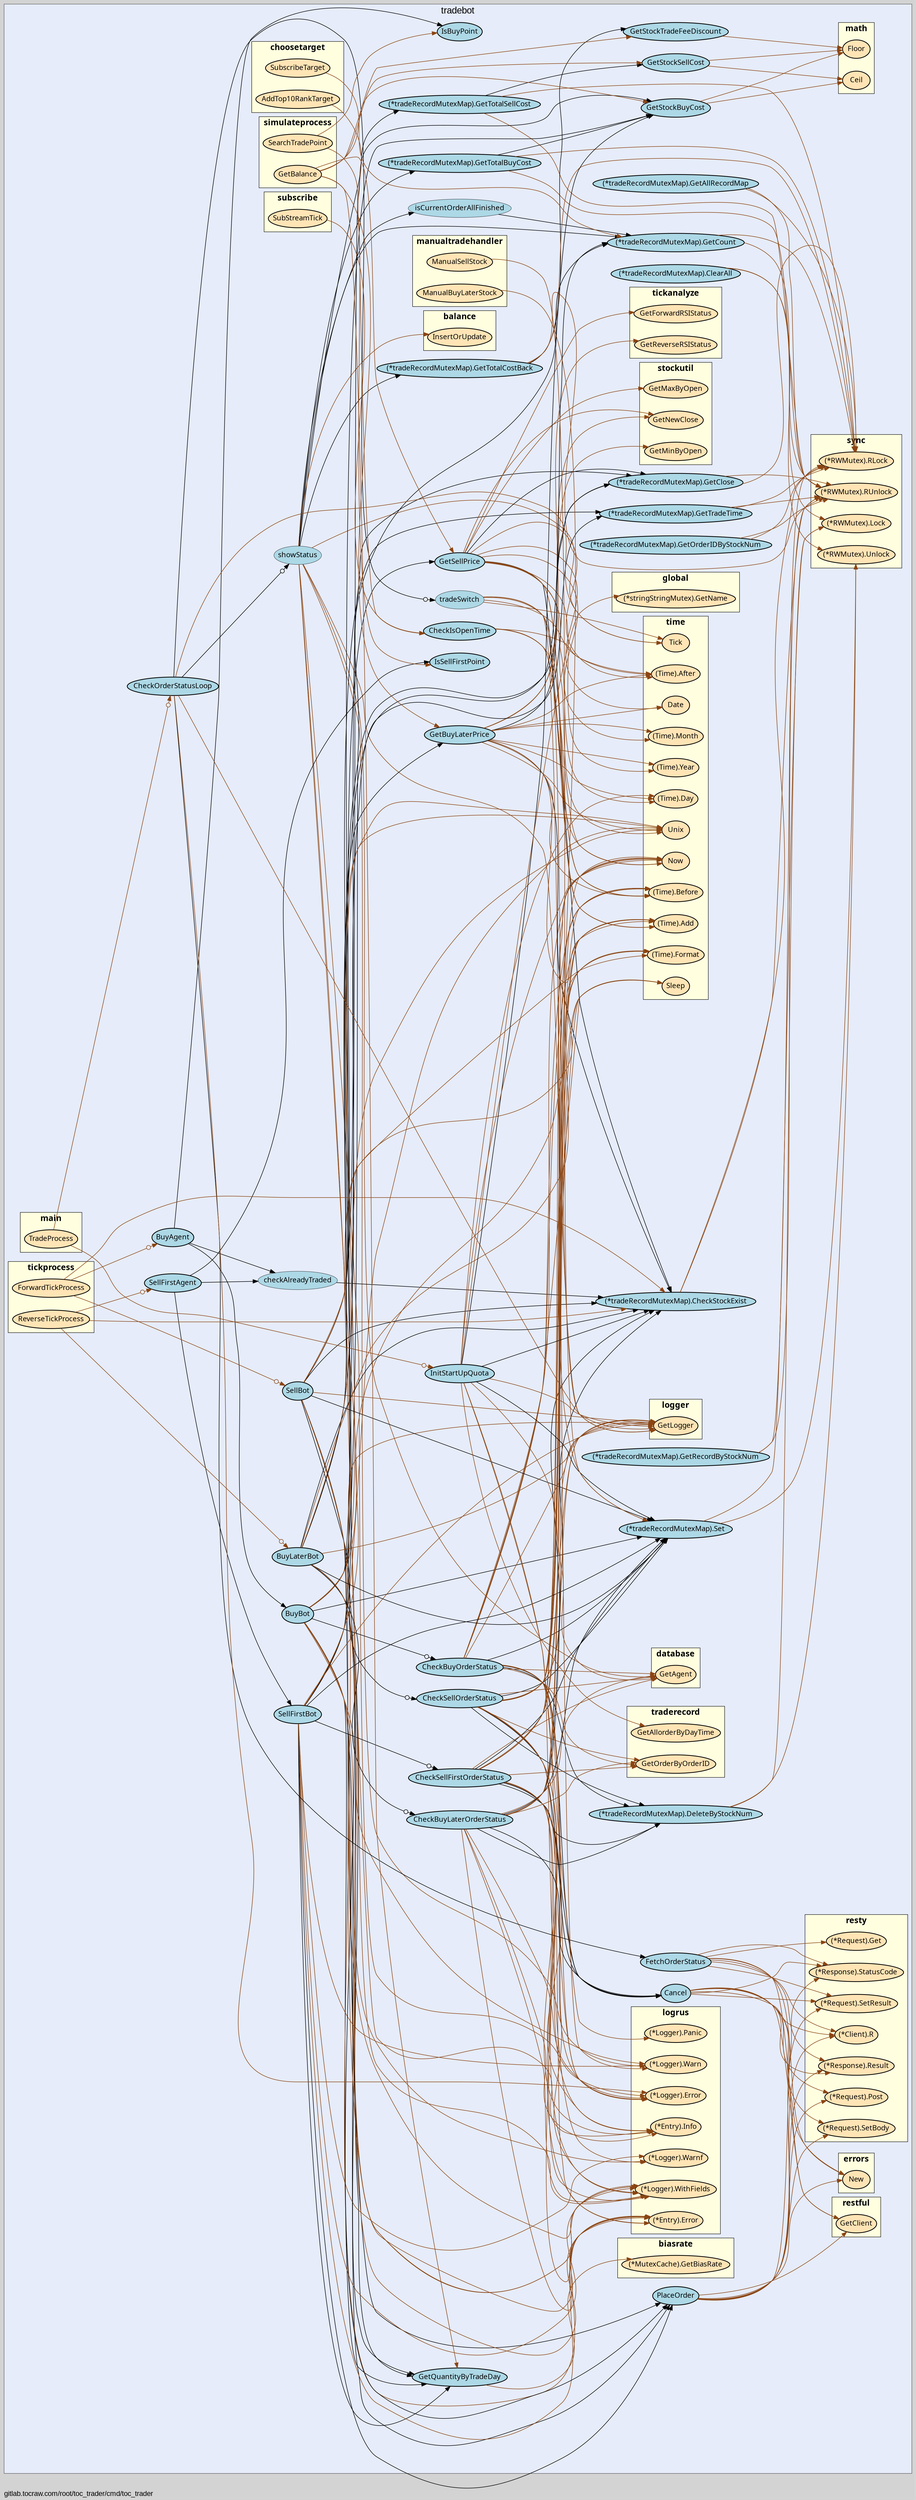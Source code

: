digraph gocallvis {
    label="gitlab.tocraw.com/root/toc_trader/cmd/toc_trader";
    labeljust="l";
    fontname="Arial";
    fontsize="14";
    rankdir="LR";
    bgcolor="lightgray";
    style="solid";
    penwidth="0.5";
    pad="0.0";
    nodesep="0.35";

    node [shape="ellipse" style="filled" fillcolor="honeydew" fontname="Verdana" penwidth="1.0" margin="0.05,0.0"];
    edge [minlen="2"]

    subgraph "cluster_focus" {
        bgcolor="#e6ecfa";
label="tradebot";
labelloc="t";
labeljust="c";
fontsize="18";
        
        "(*gitlab.tocraw.com/root/toc_trader/pkg/modules/tradebot.tradeRecordMutexMap).Set" [ penwidth="1.5" fillcolor="lightblue" label="(*tradeRecordMutexMap).Set" ]
        "gitlab.tocraw.com/root/toc_trader/pkg/modules/tradebot.showStatus" [ penwidth="0.5" fillcolor="lightblue" label="showStatus" ]
        "(*gitlab.tocraw.com/root/toc_trader/pkg/modules/tradebot.tradeRecordMutexMap).GetCount" [ fillcolor="lightblue" label="(*tradeRecordMutexMap).GetCount" penwidth="1.5" ]
        "gitlab.tocraw.com/root/toc_trader/pkg/modules/tradebot.isCurrentOrderAllFinished" [ fillcolor="lightblue" label="isCurrentOrderAllFinished" penwidth="0.5" ]
        "(*gitlab.tocraw.com/root/toc_trader/pkg/modules/tradebot.tradeRecordMutexMap).GetTotalSellCost" [ penwidth="1.5" fillcolor="lightblue" label="(*tradeRecordMutexMap).GetTotalSellCost" ]
        "gitlab.tocraw.com/root/toc_trader/pkg/modules/tradebot.GetStockSellCost" [ fillcolor="lightblue" label="GetStockSellCost" penwidth="1.5" ]
        "(*gitlab.tocraw.com/root/toc_trader/pkg/modules/tradebot.tradeRecordMutexMap).GetTotalBuyCost" [ fillcolor="lightblue" label="(*tradeRecordMutexMap).GetTotalBuyCost" penwidth="1.5" ]
        "gitlab.tocraw.com/root/toc_trader/pkg/modules/tradebot.GetStockBuyCost" [ fillcolor="lightblue" label="GetStockBuyCost" penwidth="1.5" ]
        "(*gitlab.tocraw.com/root/toc_trader/pkg/modules/tradebot.tradeRecordMutexMap).GetTotalCostBack" [ fillcolor="lightblue" label="(*tradeRecordMutexMap).GetTotalCostBack" penwidth="1.5" ]
        "gitlab.tocraw.com/root/toc_trader/pkg/modules/tradebot.GetStockTradeFeeDiscount" [ penwidth="1.5" fillcolor="lightblue" label="GetStockTradeFeeDiscount" ]
        "(*gitlab.tocraw.com/root/toc_trader/pkg/modules/tradebot.tradeRecordMutexMap).CheckStockExist" [ fillcolor="lightblue" label="(*tradeRecordMutexMap).CheckStockExist" penwidth="1.5" ]
        "gitlab.tocraw.com/root/toc_trader/pkg/modules/tradebot.checkAlreadyTraded" [ fillcolor="lightblue" label="checkAlreadyTraded" penwidth="0.5" ]
        "gitlab.tocraw.com/root/toc_trader/pkg/modules/tradebot.BuyAgent" [ label="BuyAgent" penwidth="1.5" fillcolor="lightblue" ]
        "gitlab.tocraw.com/root/toc_trader/pkg/modules/tradebot.IsBuyPoint" [ penwidth="1.5" fillcolor="lightblue" label="IsBuyPoint" ]
        "gitlab.tocraw.com/root/toc_trader/pkg/modules/tradebot.BuyBot" [ fillcolor="lightblue" label="BuyBot" penwidth="1.5" ]
        "gitlab.tocraw.com/root/toc_trader/pkg/modules/tradebot.GetQuantityByTradeDay" [ fillcolor="lightblue" label="GetQuantityByTradeDay" penwidth="1.5" ]
        "gitlab.tocraw.com/root/toc_trader/pkg/modules/tradebot.PlaceOrder" [ fillcolor="lightblue" label="PlaceOrder" penwidth="1.5" ]
        "gitlab.tocraw.com/root/toc_trader/pkg/modules/tradebot.CheckBuyOrderStatus" [ label="CheckBuyOrderStatus" penwidth="1.5" fillcolor="lightblue" ]
        "(*gitlab.tocraw.com/root/toc_trader/pkg/modules/tradebot.tradeRecordMutexMap).DeleteByStockNum" [ fillcolor="lightblue" label="(*tradeRecordMutexMap).DeleteByStockNum" penwidth="1.5" ]
        "gitlab.tocraw.com/root/toc_trader/pkg/modules/tradebot.Cancel" [ label="Cancel" penwidth="1.5" fillcolor="lightblue" ]
        "gitlab.tocraw.com/root/toc_trader/pkg/modules/tradebot.SellBot" [ fillcolor="lightblue" label="SellBot" penwidth="1.5" ]
        "(*gitlab.tocraw.com/root/toc_trader/pkg/modules/tradebot.tradeRecordMutexMap).GetClose" [ label="(*tradeRecordMutexMap).GetClose" penwidth="1.5" fillcolor="lightblue" ]
        "(*gitlab.tocraw.com/root/toc_trader/pkg/modules/tradebot.tradeRecordMutexMap).GetTradeTime" [ penwidth="1.5" fillcolor="lightblue" label="(*tradeRecordMutexMap).GetTradeTime" ]
        "gitlab.tocraw.com/root/toc_trader/pkg/modules/tradebot.GetSellPrice" [ label="GetSellPrice" penwidth="1.5" fillcolor="lightblue" ]
        "gitlab.tocraw.com/root/toc_trader/pkg/modules/tradebot.CheckSellOrderStatus" [ fillcolor="lightblue" label="CheckSellOrderStatus" penwidth="1.5" ]
        "gitlab.tocraw.com/root/toc_trader/pkg/modules/tradebot.IsSellFirstPoint" [ fillcolor="lightblue" label="IsSellFirstPoint" penwidth="1.5" ]
        "gitlab.tocraw.com/root/toc_trader/pkg/modules/tradebot.GetBuyLaterPrice" [ fillcolor="lightblue" label="GetBuyLaterPrice" penwidth="1.5" ]
        "gitlab.tocraw.com/root/toc_trader/pkg/modules/tradebot.CheckIsOpenTime" [ fillcolor="lightblue" label="CheckIsOpenTime" penwidth="1.5" ]
        "gitlab.tocraw.com/root/toc_trader/pkg/modules/tradebot.SellFirstAgent" [ fillcolor="lightblue" label="SellFirstAgent" penwidth="1.5" ]
        "gitlab.tocraw.com/root/toc_trader/pkg/modules/tradebot.SellFirstBot" [ label="SellFirstBot" penwidth="1.5" fillcolor="lightblue" ]
        "gitlab.tocraw.com/root/toc_trader/pkg/modules/tradebot.CheckSellFirstOrderStatus" [ fillcolor="lightblue" label="CheckSellFirstOrderStatus" penwidth="1.5" ]
        "gitlab.tocraw.com/root/toc_trader/pkg/modules/tradebot.BuyLaterBot" [ fillcolor="lightblue" label="BuyLaterBot" penwidth="1.5" ]
        "gitlab.tocraw.com/root/toc_trader/pkg/modules/tradebot.CheckBuyLaterOrderStatus" [ fillcolor="lightblue" label="CheckBuyLaterOrderStatus" penwidth="1.5" ]
        "gitlab.tocraw.com/root/toc_trader/pkg/modules/tradebot.CheckOrderStatusLoop" [ fillcolor="lightblue" label="CheckOrderStatusLoop" penwidth="1.5" ]
        "gitlab.tocraw.com/root/toc_trader/pkg/modules/tradebot.tradeSwitch" [ fillcolor="lightblue" label="tradeSwitch" penwidth="0.5" ]
        "gitlab.tocraw.com/root/toc_trader/pkg/modules/tradebot.FetchOrderStatus" [ fillcolor="lightblue" label="FetchOrderStatus" penwidth="1.5" ]
        "gitlab.tocraw.com/root/toc_trader/pkg/modules/tradebot.InitStartUpQuota" [ fillcolor="lightblue" label="InitStartUpQuota" penwidth="1.5" ]
        "(*gitlab.tocraw.com/root/toc_trader/pkg/modules/tradebot.tradeRecordMutexMap).GetRecordByStockNum" [ fillcolor="lightblue" label="(*tradeRecordMutexMap).GetRecordByStockNum" penwidth="1.5" ]
        "(*gitlab.tocraw.com/root/toc_trader/pkg/modules/tradebot.tradeRecordMutexMap).ClearAll" [ label="(*tradeRecordMutexMap).ClearAll" penwidth="1.5" fillcolor="lightblue" ]
        "(*gitlab.tocraw.com/root/toc_trader/pkg/modules/tradebot.tradeRecordMutexMap).GetAllRecordMap" [ fillcolor="lightblue" label="(*tradeRecordMutexMap).GetAllRecordMap" penwidth="1.5" ]
        "(*gitlab.tocraw.com/root/toc_trader/pkg/modules/tradebot.tradeRecordMutexMap).GetOrderIDByStockNum" [ fillcolor="lightblue" label="(*tradeRecordMutexMap).GetOrderIDByStockNum" penwidth="1.5" ]
        
        subgraph "cluster_errors" {
        fontsize="16";
fontname="Tahoma bold";
tooltip="package: errors";
URL="/?f=errors";
penwidth="0.8";
style="filled";
fillcolor="lightyellow";
rank="sink";
label="errors";
        
        "errors.New" [ fillcolor="moccasin" label="New" penwidth="1.5" ]
        
    }

        subgraph "cluster_github.com/go-resty/resty/v2" {
        fontname="Tahoma bold";
style="filled";
fillcolor="lightyellow";
rank="sink";
label="resty";
URL="/?f=github.com/go-resty/resty/v2";
tooltip="package: github.com/go-resty/resty/v2";
penwidth="0.8";
fontsize="16";
        
        "(*github.com/go-resty/resty/v2.Client).R" [ fillcolor="moccasin" label="(*Client).R" penwidth="1.5" ]
        "(*github.com/go-resty/resty/v2.Request).SetBody" [ fillcolor="moccasin" label="(*Request).SetBody" penwidth="1.5" ]
        "(*github.com/go-resty/resty/v2.Request).SetResult" [ fillcolor="moccasin" label="(*Request).SetResult" penwidth="1.5" ]
        "(*github.com/go-resty/resty/v2.Request).Post" [ fillcolor="moccasin" label="(*Request).Post" penwidth="1.5" ]
        "(*github.com/go-resty/resty/v2.Response).StatusCode" [ fillcolor="moccasin" label="(*Response).StatusCode" penwidth="1.5" ]
        "(*github.com/go-resty/resty/v2.Response).Result" [ fillcolor="moccasin" label="(*Response).Result" penwidth="1.5" ]
        "(*github.com/go-resty/resty/v2.Request).Get" [ fillcolor="moccasin" label="(*Request).Get" penwidth="1.5" ]
        
    }

        subgraph "cluster_github.com/sirupsen/logrus" {
        style="filled";
rank="sink";
label="logrus";
penwidth="0.8";
fontsize="16";
fillcolor="lightyellow";
fontname="Tahoma bold";
URL="/?f=github.com/sirupsen/logrus";
tooltip="package: github.com/sirupsen/logrus";
        
        "(*github.com/sirupsen/logrus.Logger).Error" [ fillcolor="moccasin" label="(*Logger).Error" penwidth="1.5" ]
        "(*github.com/sirupsen/logrus.Logger).WithFields" [ fillcolor="moccasin" label="(*Logger).WithFields" penwidth="1.5" ]
        "(*github.com/sirupsen/logrus.Entry).Info" [ penwidth="1.5" fillcolor="moccasin" label="(*Entry).Info" ]
        "(*github.com/sirupsen/logrus.Logger).Warn" [ fillcolor="moccasin" label="(*Logger).Warn" penwidth="1.5" ]
        "(*github.com/sirupsen/logrus.Logger).Warnf" [ penwidth="1.5" fillcolor="moccasin" label="(*Logger).Warnf" ]
        "(*github.com/sirupsen/logrus.Entry).Error" [ fillcolor="moccasin" label="(*Entry).Error" penwidth="1.5" ]
        "(*github.com/sirupsen/logrus.Logger).Panic" [ fillcolor="moccasin" label="(*Logger).Panic" penwidth="1.5" ]
        
    }

        subgraph "cluster_gitlab.tocraw.com/root/toc_trader/cmd/toc_trader" {
        tooltip="package: gitlab.tocraw.com/root/toc_trader/cmd/toc_trader";
URL="/?f=gitlab.tocraw.com/root/toc_trader/cmd/toc_trader";
penwidth="0.8";
fontsize="16";
style="filled";
fillcolor="lightyellow";
fontname="Tahoma bold";
rank="sink";
label="main";
        
        "gitlab.tocraw.com/root/toc_trader/cmd/toc_trader.TradeProcess" [ label="TradeProcess" penwidth="1.5" fillcolor="moccasin" ]
        
    }

        subgraph "cluster_gitlab.tocraw.com/root/toc_trader/internal/database" {
        style="filled";
rank="sink";
penwidth="0.8";
fontsize="16";
label="database";
URL="/?f=gitlab.tocraw.com/root/toc_trader/internal/database";
tooltip="package: gitlab.tocraw.com/root/toc_trader/internal/database";
fillcolor="lightyellow";
fontname="Tahoma bold";
        
        "gitlab.tocraw.com/root/toc_trader/internal/database.GetAgent" [ fillcolor="moccasin" label="GetAgent" penwidth="1.5" ]
        
    }

        subgraph "cluster_gitlab.tocraw.com/root/toc_trader/internal/logger" {
        fontsize="16";
fillcolor="lightyellow";
fontname="Tahoma bold";
rank="sink";
label="logger";
URL="/?f=gitlab.tocraw.com/root/toc_trader/internal/logger";
tooltip="package: gitlab.tocraw.com/root/toc_trader/internal/logger";
penwidth="0.8";
style="filled";
        
        "gitlab.tocraw.com/root/toc_trader/internal/logger.GetLogger" [ fillcolor="moccasin" label="GetLogger" penwidth="1.5" ]
        
    }

        subgraph "cluster_gitlab.tocraw.com/root/toc_trader/internal/restful" {
        fontsize="16";
style="filled";
rank="sink";
URL="/?f=gitlab.tocraw.com/root/toc_trader/internal/restful";
penwidth="0.8";
fillcolor="lightyellow";
fontname="Tahoma bold";
label="restful";
tooltip="package: gitlab.tocraw.com/root/toc_trader/internal/restful";
        
        "gitlab.tocraw.com/root/toc_trader/internal/restful.GetClient" [ fillcolor="moccasin" label="GetClient" penwidth="1.5" ]
        
    }

        subgraph "cluster_gitlab.tocraw.com/root/toc_trader/internal/stockutil" {
        fillcolor="lightyellow";
style="filled";
fontsize="16";
fontname="Tahoma bold";
rank="sink";
label="stockutil";
URL="/?f=gitlab.tocraw.com/root/toc_trader/internal/stockutil";
tooltip="package: gitlab.tocraw.com/root/toc_trader/internal/stockutil";
penwidth="0.8";
        
        "gitlab.tocraw.com/root/toc_trader/internal/stockutil.GetMaxByOpen" [ fillcolor="moccasin" label="GetMaxByOpen" penwidth="1.5" ]
        "gitlab.tocraw.com/root/toc_trader/internal/stockutil.GetNewClose" [ label="GetNewClose" penwidth="1.5" fillcolor="moccasin" ]
        "gitlab.tocraw.com/root/toc_trader/internal/stockutil.GetMinByOpen" [ fillcolor="moccasin" label="GetMinByOpen" penwidth="1.5" ]
        
    }

        subgraph "cluster_gitlab.tocraw.com/root/toc_trader/pkg/global" {
        tooltip="package: gitlab.tocraw.com/root/toc_trader/pkg/global";
penwidth="0.8";
fontsize="16";
fillcolor="lightyellow";
rank="sink";
style="filled";
fontname="Tahoma bold";
label="global";
URL="/?f=gitlab.tocraw.com/root/toc_trader/pkg/global";
        
        "(*gitlab.tocraw.com/root/toc_trader/pkg/global.stringStringMutex).GetName" [ fillcolor="moccasin" label="(*stringStringMutex).GetName" penwidth="1.5" ]
        
    }

        subgraph "cluster_gitlab.tocraw.com/root/toc_trader/pkg/handlers/manualtradehandler" {
        rank="sink";
label="manualtradehandler";
style="filled";
fillcolor="lightyellow";
fontname="Tahoma bold";
tooltip="package: gitlab.tocraw.com/root/toc_trader/pkg/handlers/manualtradehandler";
penwidth="0.8";
fontsize="16";
URL="/?f=gitlab.tocraw.com/root/toc_trader/pkg/handlers/manualtradehandler";
        
        "gitlab.tocraw.com/root/toc_trader/pkg/handlers/manualtradehandler.ManualSellStock" [ label="ManualSellStock" penwidth="1.5" fillcolor="moccasin" ]
        "gitlab.tocraw.com/root/toc_trader/pkg/handlers/manualtradehandler.ManualBuyLaterStock" [ label="ManualBuyLaterStock" penwidth="1.5" fillcolor="moccasin" ]
        
    }

        subgraph "cluster_gitlab.tocraw.com/root/toc_trader/pkg/models/balance" {
        fontsize="16";
fillcolor="lightyellow";
fontname="Tahoma bold";
label="balance";
penwidth="0.8";
style="filled";
rank="sink";
URL="/?f=gitlab.tocraw.com/root/toc_trader/pkg/models/balance";
tooltip="package: gitlab.tocraw.com/root/toc_trader/pkg/models/balance";
        
        "gitlab.tocraw.com/root/toc_trader/pkg/models/balance.InsertOrUpdate" [ fillcolor="moccasin" label="InsertOrUpdate" penwidth="1.5" ]
        
    }

        subgraph "cluster_gitlab.tocraw.com/root/toc_trader/pkg/models/traderecord" {
        label="traderecord";
URL="/?f=gitlab.tocraw.com/root/toc_trader/pkg/models/traderecord";
penwidth="0.8";
fontsize="16";
style="filled";
fillcolor="lightyellow";
fontname="Tahoma bold";
rank="sink";
tooltip="package: gitlab.tocraw.com/root/toc_trader/pkg/models/traderecord";
        
        "gitlab.tocraw.com/root/toc_trader/pkg/models/traderecord.GetOrderByOrderID" [ fillcolor="moccasin" label="GetOrderByOrderID" penwidth="1.5" ]
        "gitlab.tocraw.com/root/toc_trader/pkg/models/traderecord.GetAllorderByDayTime" [ penwidth="1.5" fillcolor="moccasin" label="GetAllorderByDayTime" ]
        
    }

        subgraph "cluster_gitlab.tocraw.com/root/toc_trader/pkg/modules/biasrate" {
        label="biasrate";
fontsize="16";
style="filled";
rank="sink";
URL="/?f=gitlab.tocraw.com/root/toc_trader/pkg/modules/biasrate";
tooltip="package: gitlab.tocraw.com/root/toc_trader/pkg/modules/biasrate";
penwidth="0.8";
fillcolor="lightyellow";
fontname="Tahoma bold";
        
        "(*gitlab.tocraw.com/root/toc_trader/pkg/modules/biasrate.MutexCache).GetBiasRate" [ fillcolor="moccasin" label="(*MutexCache).GetBiasRate" penwidth="1.5" ]
        
    }

        subgraph "cluster_gitlab.tocraw.com/root/toc_trader/pkg/modules/choosetarget" {
        style="filled";
fillcolor="lightyellow";
rank="sink";
label="choosetarget";
penwidth="0.8";
fontsize="16";
fontname="Tahoma bold";
URL="/?f=gitlab.tocraw.com/root/toc_trader/pkg/modules/choosetarget";
tooltip="package: gitlab.tocraw.com/root/toc_trader/pkg/modules/choosetarget";
        
        "gitlab.tocraw.com/root/toc_trader/pkg/modules/choosetarget.SubscribeTarget" [ label="SubscribeTarget" penwidth="1.5" fillcolor="moccasin" ]
        "gitlab.tocraw.com/root/toc_trader/pkg/modules/choosetarget.AddTop10RankTarget" [ label="AddTop10RankTarget" penwidth="1.5" fillcolor="moccasin" ]
        
    }

        subgraph "cluster_gitlab.tocraw.com/root/toc_trader/pkg/modules/simulateprocess" {
        URL="/?f=gitlab.tocraw.com/root/toc_trader/pkg/modules/simulateprocess";
penwidth="0.8";
fontsize="16";
style="filled";
fillcolor="lightyellow";
fontname="Tahoma bold";
rank="sink";
label="simulateprocess";
tooltip="package: gitlab.tocraw.com/root/toc_trader/pkg/modules/simulateprocess";
        
        "gitlab.tocraw.com/root/toc_trader/pkg/modules/simulateprocess.SearchTradePoint" [ penwidth="1.5" fillcolor="moccasin" label="SearchTradePoint" ]
        "gitlab.tocraw.com/root/toc_trader/pkg/modules/simulateprocess.GetBalance" [ fillcolor="moccasin" label="GetBalance" penwidth="1.5" ]
        
    }

        subgraph "cluster_gitlab.tocraw.com/root/toc_trader/pkg/modules/subscribe" {
        penwidth="0.8";
fontsize="16";
fontname="Tahoma bold";
URL="/?f=gitlab.tocraw.com/root/toc_trader/pkg/modules/subscribe";
style="filled";
fillcolor="lightyellow";
rank="sink";
label="subscribe";
tooltip="package: gitlab.tocraw.com/root/toc_trader/pkg/modules/subscribe";
        
        "gitlab.tocraw.com/root/toc_trader/pkg/modules/subscribe.SubStreamTick" [ fillcolor="moccasin" label="SubStreamTick" penwidth="1.5" ]
        
    }

        subgraph "cluster_gitlab.tocraw.com/root/toc_trader/pkg/modules/tickanalyze" {
        style="filled";
fillcolor="lightyellow";
fontname="Tahoma bold";
label="tickanalyze";
URL="/?f=gitlab.tocraw.com/root/toc_trader/pkg/modules/tickanalyze";
penwidth="0.8";
fontsize="16";
rank="sink";
tooltip="package: gitlab.tocraw.com/root/toc_trader/pkg/modules/tickanalyze";
        
        "gitlab.tocraw.com/root/toc_trader/pkg/modules/tickanalyze.GetForwardRSIStatus" [ label="GetForwardRSIStatus" penwidth="1.5" fillcolor="moccasin" ]
        "gitlab.tocraw.com/root/toc_trader/pkg/modules/tickanalyze.GetReverseRSIStatus" [ fillcolor="moccasin" label="GetReverseRSIStatus" penwidth="1.5" ]
        
    }

        subgraph "cluster_gitlab.tocraw.com/root/toc_trader/pkg/modules/tickprocess" {
        URL="/?f=gitlab.tocraw.com/root/toc_trader/pkg/modules/tickprocess";
penwidth="0.8";
fontsize="16";
fontname="Tahoma bold";
label="tickprocess";
style="filled";
fillcolor="lightyellow";
rank="sink";
tooltip="package: gitlab.tocraw.com/root/toc_trader/pkg/modules/tickprocess";
        
        "gitlab.tocraw.com/root/toc_trader/pkg/modules/tickprocess.ForwardTickProcess" [ fillcolor="moccasin" label="ForwardTickProcess" penwidth="1.5" ]
        "gitlab.tocraw.com/root/toc_trader/pkg/modules/tickprocess.ReverseTickProcess" [ fillcolor="moccasin" label="ReverseTickProcess" penwidth="1.5" ]
        
    }

        subgraph "cluster_math" {
        fontname="Tahoma bold";
rank="sink";
fontsize="16";
style="filled";
label="math";
URL="/?f=math";
tooltip="package: math";
penwidth="0.8";
fillcolor="lightyellow";
        
        "math.Ceil" [ fillcolor="moccasin" label="Ceil" penwidth="1.5" ]
        "math.Floor" [ label="Floor" penwidth="1.5" fillcolor="moccasin" ]
        
    }

        subgraph "cluster_sync" {
        penwidth="0.8";
style="filled";
fillcolor="lightyellow";
label="sync";
URL="/?f=sync";
fontsize="16";
fontname="Tahoma bold";
rank="sink";
tooltip="package: sync";
        
        "(*sync.RWMutex).Lock" [ fillcolor="moccasin" label="(*RWMutex).Lock" penwidth="1.5" ]
        "(*sync.RWMutex).Unlock" [ label="(*RWMutex).Unlock" penwidth="1.5" fillcolor="moccasin" ]
        "(*sync.RWMutex).RLock" [ fillcolor="moccasin" label="(*RWMutex).RLock" penwidth="1.5" ]
        "(*sync.RWMutex).RUnlock" [ fillcolor="moccasin" label="(*RWMutex).RUnlock" penwidth="1.5" ]
        
    }

        subgraph "cluster_time" {
        fontsize="16";
style="filled";
fillcolor="lightyellow";
rank="sink";
URL="/?f=time";
penwidth="0.8";
fontname="Tahoma bold";
label="time";
tooltip="package: time";
        
        "time.Tick" [ fillcolor="moccasin" label="Tick" penwidth="1.5" ]
        "(time.Time).Format" [ fillcolor="moccasin" label="(Time).Format" penwidth="1.5" ]
        "time.Unix" [ label="Unix" penwidth="1.5" fillcolor="moccasin" ]
        "time.Sleep" [ fillcolor="moccasin" label="Sleep" penwidth="1.5" ]
        "(time.Time).Add" [ fillcolor="moccasin" label="(Time).Add" penwidth="1.5" ]
        "time.Now" [ fillcolor="moccasin" label="Now" penwidth="1.5" ]
        "(time.Time).Before" [ fillcolor="moccasin" label="(Time).Before" penwidth="1.5" ]
        "(time.Time).Year" [ label="(Time).Year" penwidth="1.5" fillcolor="moccasin" ]
        "(time.Time).Month" [ fillcolor="moccasin" label="(Time).Month" penwidth="1.5" ]
        "(time.Time).Day" [ fillcolor="moccasin" label="(Time).Day" penwidth="1.5" ]
        "time.Date" [ label="Date" penwidth="1.5" fillcolor="moccasin" ]
        "(time.Time).After" [ label="(Time).After" penwidth="1.5" fillcolor="moccasin" ]
        
    }

    }

    "(*gitlab.tocraw.com/root/toc_trader/pkg/modules/tradebot.tradeRecordMutexMap).Set" -> "(*sync.RWMutex).Lock" [ color="saddlebrown" ]
    "(*gitlab.tocraw.com/root/toc_trader/pkg/modules/tradebot.tradeRecordMutexMap).Set" -> "(*sync.RWMutex).Unlock" [ color="saddlebrown" ]
    "gitlab.tocraw.com/root/toc_trader/pkg/handlers/manualtradehandler.ManualSellStock" -> "(*gitlab.tocraw.com/root/toc_trader/pkg/modules/tradebot.tradeRecordMutexMap).Set" [ color="saddlebrown" ]
    "gitlab.tocraw.com/root/toc_trader/pkg/handlers/manualtradehandler.ManualBuyLaterStock" -> "(*gitlab.tocraw.com/root/toc_trader/pkg/modules/tradebot.tradeRecordMutexMap).Set" [ color="saddlebrown" ]
    "gitlab.tocraw.com/root/toc_trader/pkg/modules/tradebot.showStatus" -> "time.Tick" [ color="saddlebrown" ]
    "(*gitlab.tocraw.com/root/toc_trader/pkg/modules/tradebot.tradeRecordMutexMap).GetCount" -> "(*sync.RWMutex).RLock" [ color="saddlebrown" ]
    "(*gitlab.tocraw.com/root/toc_trader/pkg/modules/tradebot.tradeRecordMutexMap).GetCount" -> "(*sync.RWMutex).RUnlock" [ color="saddlebrown" ]
    "gitlab.tocraw.com/root/toc_trader/pkg/modules/tradebot.isCurrentOrderAllFinished" -> "(*gitlab.tocraw.com/root/toc_trader/pkg/modules/tradebot.tradeRecordMutexMap).GetCount" [  ]
    "gitlab.tocraw.com/root/toc_trader/pkg/modules/tradebot.showStatus" -> "gitlab.tocraw.com/root/toc_trader/pkg/modules/tradebot.isCurrentOrderAllFinished" [  ]
    "(*gitlab.tocraw.com/root/toc_trader/pkg/modules/tradebot.tradeRecordMutexMap).GetTotalSellCost" -> "(*sync.RWMutex).RLock" [ color="saddlebrown" ]
    "gitlab.tocraw.com/root/toc_trader/pkg/modules/tradebot.GetStockSellCost" -> "math.Ceil" [ color="saddlebrown" ]
    "gitlab.tocraw.com/root/toc_trader/pkg/modules/tradebot.GetStockSellCost" -> "math.Floor" [ color="saddlebrown" ]
    "(*gitlab.tocraw.com/root/toc_trader/pkg/modules/tradebot.tradeRecordMutexMap).GetTotalSellCost" -> "gitlab.tocraw.com/root/toc_trader/pkg/modules/tradebot.GetStockSellCost" [  ]
    "(*gitlab.tocraw.com/root/toc_trader/pkg/modules/tradebot.tradeRecordMutexMap).GetTotalSellCost" -> "(*sync.RWMutex).RUnlock" [ color="saddlebrown" ]
    "gitlab.tocraw.com/root/toc_trader/pkg/modules/tradebot.showStatus" -> "(*gitlab.tocraw.com/root/toc_trader/pkg/modules/tradebot.tradeRecordMutexMap).GetTotalSellCost" [  ]
    "(*gitlab.tocraw.com/root/toc_trader/pkg/modules/tradebot.tradeRecordMutexMap).GetTotalBuyCost" -> "(*sync.RWMutex).RLock" [ color="saddlebrown" ]
    "gitlab.tocraw.com/root/toc_trader/pkg/modules/tradebot.GetStockBuyCost" -> "math.Ceil" [ color="saddlebrown" ]
    "gitlab.tocraw.com/root/toc_trader/pkg/modules/tradebot.GetStockBuyCost" -> "math.Floor" [ color="saddlebrown" ]
    "(*gitlab.tocraw.com/root/toc_trader/pkg/modules/tradebot.tradeRecordMutexMap).GetTotalBuyCost" -> "gitlab.tocraw.com/root/toc_trader/pkg/modules/tradebot.GetStockBuyCost" [  ]
    "(*gitlab.tocraw.com/root/toc_trader/pkg/modules/tradebot.tradeRecordMutexMap).GetTotalBuyCost" -> "(*sync.RWMutex).RUnlock" [ color="saddlebrown" ]
    "gitlab.tocraw.com/root/toc_trader/pkg/modules/tradebot.showStatus" -> "(*gitlab.tocraw.com/root/toc_trader/pkg/modules/tradebot.tradeRecordMutexMap).GetTotalBuyCost" [  ]
    "gitlab.tocraw.com/root/toc_trader/pkg/modules/tradebot.showStatus" -> "(*gitlab.tocraw.com/root/toc_trader/pkg/modules/tradebot.tradeRecordMutexMap).GetCount" [  ]
    "(*gitlab.tocraw.com/root/toc_trader/pkg/modules/tradebot.tradeRecordMutexMap).GetTotalCostBack" -> "(*sync.RWMutex).RLock" [ color="saddlebrown" ]
    "gitlab.tocraw.com/root/toc_trader/pkg/modules/tradebot.GetStockTradeFeeDiscount" -> "math.Floor" [ color="saddlebrown" ]
    "(*gitlab.tocraw.com/root/toc_trader/pkg/modules/tradebot.tradeRecordMutexMap).GetTotalCostBack" -> "gitlab.tocraw.com/root/toc_trader/pkg/modules/tradebot.GetStockTradeFeeDiscount" [  ]
    "(*gitlab.tocraw.com/root/toc_trader/pkg/modules/tradebot.tradeRecordMutexMap).GetTotalCostBack" -> "(*sync.RWMutex).RUnlock" [ color="saddlebrown" ]
    "gitlab.tocraw.com/root/toc_trader/pkg/modules/tradebot.showStatus" -> "(*gitlab.tocraw.com/root/toc_trader/pkg/modules/tradebot.tradeRecordMutexMap).GetTotalCostBack" [  ]
    "gitlab.tocraw.com/root/toc_trader/pkg/modules/tradebot.showStatus" -> "gitlab.tocraw.com/root/toc_trader/internal/database.GetAgent" [ color="saddlebrown" ]
    "gitlab.tocraw.com/root/toc_trader/pkg/modules/tradebot.showStatus" -> "gitlab.tocraw.com/root/toc_trader/pkg/models/balance.InsertOrUpdate" [ color="saddlebrown" ]
    "gitlab.tocraw.com/root/toc_trader/pkg/modules/tradebot.showStatus" -> "gitlab.tocraw.com/root/toc_trader/internal/logger.GetLogger" [ color="saddlebrown" ]
    "gitlab.tocraw.com/root/toc_trader/pkg/modules/tradebot.showStatus" -> "(*github.com/sirupsen/logrus.Logger).Error" [ color="saddlebrown" ]
    "gitlab.tocraw.com/root/toc_trader/pkg/modules/tradebot.showStatus" -> "(*github.com/sirupsen/logrus.Logger).WithFields" [ color="saddlebrown" ]
    "gitlab.tocraw.com/root/toc_trader/pkg/modules/tradebot.showStatus" -> "(*github.com/sirupsen/logrus.Entry).Info" [ color="saddlebrown" ]
    "gitlab.tocraw.com/root/toc_trader/pkg/modules/tradebot.showStatus" -> "(*github.com/sirupsen/logrus.Logger).Warn" [ color="saddlebrown" ]
    "(*gitlab.tocraw.com/root/toc_trader/pkg/modules/tradebot.tradeRecordMutexMap).CheckStockExist" -> "(*sync.RWMutex).RLock" [ color="saddlebrown" ]
    "(*gitlab.tocraw.com/root/toc_trader/pkg/modules/tradebot.tradeRecordMutexMap).CheckStockExist" -> "(*sync.RWMutex).RUnlock" [ color="saddlebrown" ]
    "gitlab.tocraw.com/root/toc_trader/pkg/modules/tradebot.checkAlreadyTraded" -> "(*gitlab.tocraw.com/root/toc_trader/pkg/modules/tradebot.tradeRecordMutexMap).CheckStockExist" [  ]
    "gitlab.tocraw.com/root/toc_trader/pkg/modules/tradebot.BuyAgent" -> "gitlab.tocraw.com/root/toc_trader/pkg/modules/tradebot.checkAlreadyTraded" [  ]
    "gitlab.tocraw.com/root/toc_trader/pkg/modules/tradebot.BuyAgent" -> "gitlab.tocraw.com/root/toc_trader/pkg/modules/tradebot.IsBuyPoint" [  ]
    "gitlab.tocraw.com/root/toc_trader/pkg/modules/tradebot.BuyBot" -> "(time.Time).Format" [ color="saddlebrown" ]
    "gitlab.tocraw.com/root/toc_trader/pkg/modules/tradebot.GetQuantityByTradeDay" -> "(*gitlab.tocraw.com/root/toc_trader/pkg/modules/biasrate.MutexCache).GetBiasRate" [ color="saddlebrown" ]
    "gitlab.tocraw.com/root/toc_trader/pkg/modules/tradebot.BuyBot" -> "gitlab.tocraw.com/root/toc_trader/pkg/modules/tradebot.GetQuantityByTradeDay" [  ]
    "gitlab.tocraw.com/root/toc_trader/pkg/modules/tradebot.BuyBot" -> "(*github.com/sirupsen/logrus.Logger).Warnf" [ color="saddlebrown" ]
    "gitlab.tocraw.com/root/toc_trader/pkg/modules/tradebot.BuyBot" -> "gitlab.tocraw.com/root/toc_trader/pkg/modules/tradebot.GetStockBuyCost" [  ]
    "gitlab.tocraw.com/root/toc_trader/pkg/modules/tradebot.BuyBot" -> "(*gitlab.tocraw.com/root/toc_trader/pkg/modules/tradebot.tradeRecordMutexMap).GetCount" [  ]
    "gitlab.tocraw.com/root/toc_trader/pkg/modules/tradebot.PlaceOrder" -> "gitlab.tocraw.com/root/toc_trader/internal/restful.GetClient" [ color="saddlebrown" ]
    "gitlab.tocraw.com/root/toc_trader/pkg/modules/tradebot.PlaceOrder" -> "(*github.com/go-resty/resty/v2.Client).R" [ color="saddlebrown" ]
    "gitlab.tocraw.com/root/toc_trader/pkg/modules/tradebot.PlaceOrder" -> "(*github.com/go-resty/resty/v2.Request).SetBody" [ color="saddlebrown" ]
    "gitlab.tocraw.com/root/toc_trader/pkg/modules/tradebot.PlaceOrder" -> "(*github.com/go-resty/resty/v2.Request).SetResult" [ color="saddlebrown" ]
    "gitlab.tocraw.com/root/toc_trader/pkg/modules/tradebot.PlaceOrder" -> "(*github.com/go-resty/resty/v2.Request).Post" [ color="saddlebrown" ]
    "gitlab.tocraw.com/root/toc_trader/pkg/modules/tradebot.PlaceOrder" -> "(*github.com/go-resty/resty/v2.Response).StatusCode" [ color="saddlebrown" ]
    "gitlab.tocraw.com/root/toc_trader/pkg/modules/tradebot.PlaceOrder" -> "errors.New" [ color="saddlebrown" ]
    "gitlab.tocraw.com/root/toc_trader/pkg/modules/tradebot.PlaceOrder" -> "(*github.com/go-resty/resty/v2.Response).Result" [ color="saddlebrown" ]
    "gitlab.tocraw.com/root/toc_trader/pkg/modules/tradebot.BuyBot" -> "gitlab.tocraw.com/root/toc_trader/pkg/modules/tradebot.PlaceOrder" [  ]
    "gitlab.tocraw.com/root/toc_trader/pkg/modules/tradebot.BuyBot" -> "gitlab.tocraw.com/root/toc_trader/internal/logger.GetLogger" [ color="saddlebrown" ]
    "gitlab.tocraw.com/root/toc_trader/pkg/modules/tradebot.BuyBot" -> "(*github.com/sirupsen/logrus.Logger).Warn" [ color="saddlebrown" ]
    "gitlab.tocraw.com/root/toc_trader/pkg/modules/tradebot.BuyBot" -> "(*github.com/sirupsen/logrus.Logger).WithFields" [ color="saddlebrown" ]
    "gitlab.tocraw.com/root/toc_trader/pkg/modules/tradebot.BuyBot" -> "(*github.com/sirupsen/logrus.Entry).Error" [ color="saddlebrown" ]
    "gitlab.tocraw.com/root/toc_trader/pkg/modules/tradebot.BuyBot" -> "time.Unix" [ color="saddlebrown" ]
    "gitlab.tocraw.com/root/toc_trader/pkg/modules/tradebot.BuyBot" -> "(*gitlab.tocraw.com/root/toc_trader/pkg/modules/tradebot.tradeRecordMutexMap).Set" [  ]
    "gitlab.tocraw.com/root/toc_trader/pkg/modules/tradebot.CheckBuyOrderStatus" -> "time.Sleep" [ color="saddlebrown" ]
    "gitlab.tocraw.com/root/toc_trader/pkg/modules/tradebot.CheckBuyOrderStatus" -> "gitlab.tocraw.com/root/toc_trader/internal/database.GetAgent" [ color="saddlebrown" ]
    "gitlab.tocraw.com/root/toc_trader/pkg/modules/tradebot.CheckBuyOrderStatus" -> "gitlab.tocraw.com/root/toc_trader/pkg/models/traderecord.GetOrderByOrderID" [ color="saddlebrown" ]
    "gitlab.tocraw.com/root/toc_trader/pkg/modules/tradebot.CheckBuyOrderStatus" -> "gitlab.tocraw.com/root/toc_trader/internal/logger.GetLogger" [ color="saddlebrown" ]
    "gitlab.tocraw.com/root/toc_trader/pkg/modules/tradebot.CheckBuyOrderStatus" -> "(*github.com/sirupsen/logrus.Logger).Error" [ color="saddlebrown" ]
    "(*gitlab.tocraw.com/root/toc_trader/pkg/modules/tradebot.tradeRecordMutexMap).DeleteByStockNum" -> "(*sync.RWMutex).Lock" [ color="saddlebrown" ]
    "(*gitlab.tocraw.com/root/toc_trader/pkg/modules/tradebot.tradeRecordMutexMap).DeleteByStockNum" -> "(*sync.RWMutex).Unlock" [ color="saddlebrown" ]
    "gitlab.tocraw.com/root/toc_trader/pkg/modules/tradebot.CheckBuyOrderStatus" -> "(*gitlab.tocraw.com/root/toc_trader/pkg/modules/tradebot.tradeRecordMutexMap).DeleteByStockNum" [  ]
    "gitlab.tocraw.com/root/toc_trader/pkg/modules/tradebot.CheckBuyOrderStatus" -> "(*github.com/sirupsen/logrus.Logger).WithFields" [ color="saddlebrown" ]
    "gitlab.tocraw.com/root/toc_trader/pkg/modules/tradebot.CheckBuyOrderStatus" -> "(*github.com/sirupsen/logrus.Entry).Info" [ color="saddlebrown" ]
    "gitlab.tocraw.com/root/toc_trader/pkg/modules/tradebot.CheckBuyOrderStatus" -> "(*gitlab.tocraw.com/root/toc_trader/pkg/modules/tradebot.tradeRecordMutexMap).Set" [  ]
    "gitlab.tocraw.com/root/toc_trader/pkg/modules/tradebot.CheckBuyOrderStatus" -> "(time.Time).Add" [ color="saddlebrown" ]
    "gitlab.tocraw.com/root/toc_trader/pkg/modules/tradebot.CheckBuyOrderStatus" -> "time.Now" [ color="saddlebrown" ]
    "gitlab.tocraw.com/root/toc_trader/pkg/modules/tradebot.CheckBuyOrderStatus" -> "(time.Time).Before" [ color="saddlebrown" ]
    "gitlab.tocraw.com/root/toc_trader/pkg/modules/tradebot.Cancel" -> "gitlab.tocraw.com/root/toc_trader/internal/restful.GetClient" [ color="saddlebrown" ]
    "gitlab.tocraw.com/root/toc_trader/pkg/modules/tradebot.Cancel" -> "(*github.com/go-resty/resty/v2.Client).R" [ color="saddlebrown" ]
    "gitlab.tocraw.com/root/toc_trader/pkg/modules/tradebot.Cancel" -> "(*github.com/go-resty/resty/v2.Request).SetBody" [ color="saddlebrown" ]
    "gitlab.tocraw.com/root/toc_trader/pkg/modules/tradebot.Cancel" -> "(*github.com/go-resty/resty/v2.Request).SetResult" [ color="saddlebrown" ]
    "gitlab.tocraw.com/root/toc_trader/pkg/modules/tradebot.Cancel" -> "(*github.com/go-resty/resty/v2.Request).Post" [ color="saddlebrown" ]
    "gitlab.tocraw.com/root/toc_trader/pkg/modules/tradebot.Cancel" -> "(*github.com/go-resty/resty/v2.Response).StatusCode" [ color="saddlebrown" ]
    "gitlab.tocraw.com/root/toc_trader/pkg/modules/tradebot.Cancel" -> "errors.New" [ color="saddlebrown" ]
    "gitlab.tocraw.com/root/toc_trader/pkg/modules/tradebot.Cancel" -> "(*github.com/go-resty/resty/v2.Response).Result" [ color="saddlebrown" ]
    "gitlab.tocraw.com/root/toc_trader/pkg/modules/tradebot.CheckBuyOrderStatus" -> "gitlab.tocraw.com/root/toc_trader/pkg/modules/tradebot.Cancel" [  ]
    "gitlab.tocraw.com/root/toc_trader/pkg/modules/tradebot.CheckBuyOrderStatus" -> "(*github.com/sirupsen/logrus.Entry).Error" [ color="saddlebrown" ]
    "gitlab.tocraw.com/root/toc_trader/pkg/modules/tradebot.BuyBot" -> "gitlab.tocraw.com/root/toc_trader/pkg/modules/tradebot.CheckBuyOrderStatus" [ arrowhead="normalnoneodot" ]
    "gitlab.tocraw.com/root/toc_trader/pkg/modules/tradebot.BuyAgent" -> "gitlab.tocraw.com/root/toc_trader/pkg/modules/tradebot.BuyBot" [  ]
    "gitlab.tocraw.com/root/toc_trader/pkg/modules/tickprocess.ForwardTickProcess" -> "gitlab.tocraw.com/root/toc_trader/pkg/modules/tradebot.BuyAgent" [ arrowhead="normalnoneodot" color="saddlebrown" ]
    "gitlab.tocraw.com/root/toc_trader/pkg/modules/tradebot.SellBot" -> "(*gitlab.tocraw.com/root/toc_trader/pkg/modules/tradebot.tradeRecordMutexMap).CheckStockExist" [  ]
    "(*gitlab.tocraw.com/root/toc_trader/pkg/modules/tradebot.tradeRecordMutexMap).GetClose" -> "(*sync.RWMutex).RLock" [ color="saddlebrown" ]
    "(*gitlab.tocraw.com/root/toc_trader/pkg/modules/tradebot.tradeRecordMutexMap).GetClose" -> "(*sync.RWMutex).RUnlock" [ color="saddlebrown" ]
    "gitlab.tocraw.com/root/toc_trader/pkg/modules/tradebot.SellBot" -> "(*gitlab.tocraw.com/root/toc_trader/pkg/modules/tradebot.tradeRecordMutexMap).GetClose" [  ]
    "gitlab.tocraw.com/root/toc_trader/pkg/modules/tradebot.SellBot" -> "(time.Time).Format" [ color="saddlebrown" ]
    "gitlab.tocraw.com/root/toc_trader/pkg/modules/tradebot.SellBot" -> "gitlab.tocraw.com/root/toc_trader/pkg/modules/tradebot.GetQuantityByTradeDay" [  ]
    "(*gitlab.tocraw.com/root/toc_trader/pkg/modules/tradebot.tradeRecordMutexMap).GetTradeTime" -> "(*sync.RWMutex).RLock" [ color="saddlebrown" ]
    "(*gitlab.tocraw.com/root/toc_trader/pkg/modules/tradebot.tradeRecordMutexMap).GetTradeTime" -> "(*sync.RWMutex).RUnlock" [ color="saddlebrown" ]
    "gitlab.tocraw.com/root/toc_trader/pkg/modules/tradebot.SellBot" -> "(*gitlab.tocraw.com/root/toc_trader/pkg/modules/tradebot.tradeRecordMutexMap).GetTradeTime" [  ]
    "gitlab.tocraw.com/root/toc_trader/pkg/modules/tradebot.GetSellPrice" -> "gitlab.tocraw.com/root/toc_trader/internal/stockutil.GetMaxByOpen" [ color="saddlebrown" ]
    "gitlab.tocraw.com/root/toc_trader/pkg/modules/tradebot.GetSellPrice" -> "time.Unix" [ color="saddlebrown" ]
    "gitlab.tocraw.com/root/toc_trader/pkg/modules/tradebot.GetSellPrice" -> "(time.Time).Year" [ color="saddlebrown" ]
    "gitlab.tocraw.com/root/toc_trader/pkg/modules/tradebot.GetSellPrice" -> "(time.Time).Month" [ color="saddlebrown" ]
    "gitlab.tocraw.com/root/toc_trader/pkg/modules/tradebot.GetSellPrice" -> "(time.Time).Day" [ color="saddlebrown" ]
    "gitlab.tocraw.com/root/toc_trader/pkg/modules/tradebot.GetSellPrice" -> "time.Date" [ color="saddlebrown" ]
    "gitlab.tocraw.com/root/toc_trader/pkg/modules/tradebot.GetSellPrice" -> "gitlab.tocraw.com/root/toc_trader/pkg/modules/tickanalyze.GetForwardRSIStatus" [ color="saddlebrown" ]
    "gitlab.tocraw.com/root/toc_trader/pkg/modules/tradebot.GetSellPrice" -> "(time.Time).Before" [ color="saddlebrown" ]
    "gitlab.tocraw.com/root/toc_trader/pkg/modules/tradebot.GetSellPrice" -> "(time.Time).After" [ color="saddlebrown" ]
    "gitlab.tocraw.com/root/toc_trader/pkg/modules/tradebot.GetSellPrice" -> "(*gitlab.tocraw.com/root/toc_trader/pkg/modules/tradebot.tradeRecordMutexMap).GetClose" [  ]
    "gitlab.tocraw.com/root/toc_trader/pkg/modules/tradebot.GetSellPrice" -> "(*gitlab.tocraw.com/root/toc_trader/pkg/modules/tradebot.tradeRecordMutexMap).CheckStockExist" [  ]
    "gitlab.tocraw.com/root/toc_trader/pkg/modules/tradebot.GetSellPrice" -> "gitlab.tocraw.com/root/toc_trader/internal/stockutil.GetNewClose" [ color="saddlebrown" ]
    "gitlab.tocraw.com/root/toc_trader/pkg/modules/tradebot.GetSellPrice" -> "(time.Time).Add" [ color="saddlebrown" ]
    "gitlab.tocraw.com/root/toc_trader/pkg/modules/tradebot.SellBot" -> "gitlab.tocraw.com/root/toc_trader/pkg/modules/tradebot.GetSellPrice" [  ]
    "gitlab.tocraw.com/root/toc_trader/pkg/modules/tradebot.SellBot" -> "gitlab.tocraw.com/root/toc_trader/pkg/modules/tradebot.PlaceOrder" [  ]
    "gitlab.tocraw.com/root/toc_trader/pkg/modules/tradebot.SellBot" -> "gitlab.tocraw.com/root/toc_trader/internal/logger.GetLogger" [ color="saddlebrown" ]
    "gitlab.tocraw.com/root/toc_trader/pkg/modules/tradebot.SellBot" -> "(*github.com/sirupsen/logrus.Logger).WithFields" [ color="saddlebrown" ]
    "gitlab.tocraw.com/root/toc_trader/pkg/modules/tradebot.SellBot" -> "(*github.com/sirupsen/logrus.Entry).Error" [ color="saddlebrown" ]
    "gitlab.tocraw.com/root/toc_trader/pkg/modules/tradebot.SellBot" -> "time.Unix" [ color="saddlebrown" ]
    "gitlab.tocraw.com/root/toc_trader/pkg/modules/tradebot.SellBot" -> "(*gitlab.tocraw.com/root/toc_trader/pkg/modules/tradebot.tradeRecordMutexMap).Set" [  ]
    "gitlab.tocraw.com/root/toc_trader/pkg/modules/tradebot.CheckSellOrderStatus" -> "time.Sleep" [ color="saddlebrown" ]
    "gitlab.tocraw.com/root/toc_trader/pkg/modules/tradebot.CheckSellOrderStatus" -> "gitlab.tocraw.com/root/toc_trader/internal/database.GetAgent" [ color="saddlebrown" ]
    "gitlab.tocraw.com/root/toc_trader/pkg/modules/tradebot.CheckSellOrderStatus" -> "gitlab.tocraw.com/root/toc_trader/pkg/models/traderecord.GetOrderByOrderID" [ color="saddlebrown" ]
    "gitlab.tocraw.com/root/toc_trader/pkg/modules/tradebot.CheckSellOrderStatus" -> "gitlab.tocraw.com/root/toc_trader/internal/logger.GetLogger" [ color="saddlebrown" ]
    "gitlab.tocraw.com/root/toc_trader/pkg/modules/tradebot.CheckSellOrderStatus" -> "(*github.com/sirupsen/logrus.Logger).Error" [ color="saddlebrown" ]
    "gitlab.tocraw.com/root/toc_trader/pkg/modules/tradebot.CheckSellOrderStatus" -> "(*gitlab.tocraw.com/root/toc_trader/pkg/modules/tradebot.tradeRecordMutexMap).DeleteByStockNum" [  ]
    "gitlab.tocraw.com/root/toc_trader/pkg/modules/tradebot.CheckSellOrderStatus" -> "(*github.com/sirupsen/logrus.Logger).WithFields" [ color="saddlebrown" ]
    "gitlab.tocraw.com/root/toc_trader/pkg/modules/tradebot.CheckSellOrderStatus" -> "(*github.com/sirupsen/logrus.Entry).Info" [ color="saddlebrown" ]
    "gitlab.tocraw.com/root/toc_trader/pkg/modules/tradebot.CheckSellOrderStatus" -> "(*gitlab.tocraw.com/root/toc_trader/pkg/modules/tradebot.tradeRecordMutexMap).Set" [  ]
    "gitlab.tocraw.com/root/toc_trader/pkg/modules/tradebot.CheckSellOrderStatus" -> "(*gitlab.tocraw.com/root/toc_trader/pkg/modules/tradebot.tradeRecordMutexMap).CheckStockExist" [  ]
    "gitlab.tocraw.com/root/toc_trader/pkg/modules/tradebot.CheckSellOrderStatus" -> "(time.Time).Add" [ color="saddlebrown" ]
    "gitlab.tocraw.com/root/toc_trader/pkg/modules/tradebot.CheckSellOrderStatus" -> "time.Now" [ color="saddlebrown" ]
    "gitlab.tocraw.com/root/toc_trader/pkg/modules/tradebot.CheckSellOrderStatus" -> "(time.Time).Before" [ color="saddlebrown" ]
    "gitlab.tocraw.com/root/toc_trader/pkg/modules/tradebot.CheckSellOrderStatus" -> "gitlab.tocraw.com/root/toc_trader/pkg/modules/tradebot.Cancel" [  ]
    "gitlab.tocraw.com/root/toc_trader/pkg/modules/tradebot.CheckSellOrderStatus" -> "(*github.com/sirupsen/logrus.Entry).Error" [ color="saddlebrown" ]
    "gitlab.tocraw.com/root/toc_trader/pkg/modules/tradebot.SellBot" -> "gitlab.tocraw.com/root/toc_trader/pkg/modules/tradebot.CheckSellOrderStatus" [ arrowhead="normalnoneodot" ]
    "gitlab.tocraw.com/root/toc_trader/pkg/modules/tickprocess.ForwardTickProcess" -> "gitlab.tocraw.com/root/toc_trader/pkg/modules/tradebot.SellBot" [ arrowhead="normalnoneodot" color="saddlebrown" ]
    "gitlab.tocraw.com/root/toc_trader/pkg/modules/tickprocess.ForwardTickProcess" -> "(*gitlab.tocraw.com/root/toc_trader/pkg/modules/tradebot.tradeRecordMutexMap).CheckStockExist" [ color="saddlebrown" ]
    "gitlab.tocraw.com/root/toc_trader/pkg/modules/simulateprocess.SearchTradePoint" -> "gitlab.tocraw.com/root/toc_trader/pkg/modules/tradebot.IsBuyPoint" [ color="saddlebrown" ]
    "gitlab.tocraw.com/root/toc_trader/pkg/modules/simulateprocess.SearchTradePoint" -> "gitlab.tocraw.com/root/toc_trader/pkg/modules/tradebot.IsSellFirstPoint" [ color="saddlebrown" ]
    "gitlab.tocraw.com/root/toc_trader/pkg/modules/simulateprocess.GetBalance" -> "gitlab.tocraw.com/root/toc_trader/pkg/modules/tradebot.GetQuantityByTradeDay" [ color="saddlebrown" ]
    "gitlab.tocraw.com/root/toc_trader/pkg/modules/simulateprocess.GetBalance" -> "gitlab.tocraw.com/root/toc_trader/pkg/modules/tradebot.GetStockBuyCost" [ color="saddlebrown" ]
    "gitlab.tocraw.com/root/toc_trader/pkg/modules/simulateprocess.GetBalance" -> "gitlab.tocraw.com/root/toc_trader/pkg/modules/tradebot.GetStockSellCost" [ color="saddlebrown" ]
    "gitlab.tocraw.com/root/toc_trader/pkg/modules/simulateprocess.GetBalance" -> "gitlab.tocraw.com/root/toc_trader/pkg/modules/tradebot.GetStockTradeFeeDiscount" [ color="saddlebrown" ]
    "gitlab.tocraw.com/root/toc_trader/pkg/modules/simulateprocess.GetBalance" -> "gitlab.tocraw.com/root/toc_trader/pkg/modules/tradebot.GetSellPrice" [ color="saddlebrown" ]
    "gitlab.tocraw.com/root/toc_trader/pkg/modules/tradebot.GetBuyLaterPrice" -> "gitlab.tocraw.com/root/toc_trader/internal/stockutil.GetMinByOpen" [ color="saddlebrown" ]
    "gitlab.tocraw.com/root/toc_trader/pkg/modules/tradebot.GetBuyLaterPrice" -> "time.Unix" [ color="saddlebrown" ]
    "gitlab.tocraw.com/root/toc_trader/pkg/modules/tradebot.GetBuyLaterPrice" -> "(time.Time).Year" [ color="saddlebrown" ]
    "gitlab.tocraw.com/root/toc_trader/pkg/modules/tradebot.GetBuyLaterPrice" -> "(time.Time).Month" [ color="saddlebrown" ]
    "gitlab.tocraw.com/root/toc_trader/pkg/modules/tradebot.GetBuyLaterPrice" -> "(time.Time).Day" [ color="saddlebrown" ]
    "gitlab.tocraw.com/root/toc_trader/pkg/modules/tradebot.GetBuyLaterPrice" -> "time.Date" [ color="saddlebrown" ]
    "gitlab.tocraw.com/root/toc_trader/pkg/modules/tradebot.GetBuyLaterPrice" -> "gitlab.tocraw.com/root/toc_trader/pkg/modules/tickanalyze.GetReverseRSIStatus" [ color="saddlebrown" ]
    "gitlab.tocraw.com/root/toc_trader/pkg/modules/tradebot.GetBuyLaterPrice" -> "(time.Time).Before" [ color="saddlebrown" ]
    "gitlab.tocraw.com/root/toc_trader/pkg/modules/tradebot.GetBuyLaterPrice" -> "(time.Time).After" [ color="saddlebrown" ]
    "gitlab.tocraw.com/root/toc_trader/pkg/modules/tradebot.GetBuyLaterPrice" -> "(*gitlab.tocraw.com/root/toc_trader/pkg/modules/tradebot.tradeRecordMutexMap).GetClose" [  ]
    "gitlab.tocraw.com/root/toc_trader/pkg/modules/tradebot.GetBuyLaterPrice" -> "(*gitlab.tocraw.com/root/toc_trader/pkg/modules/tradebot.tradeRecordMutexMap).CheckStockExist" [  ]
    "gitlab.tocraw.com/root/toc_trader/pkg/modules/tradebot.GetBuyLaterPrice" -> "gitlab.tocraw.com/root/toc_trader/internal/stockutil.GetNewClose" [ color="saddlebrown" ]
    "gitlab.tocraw.com/root/toc_trader/pkg/modules/tradebot.GetBuyLaterPrice" -> "(time.Time).Add" [ color="saddlebrown" ]
    "gitlab.tocraw.com/root/toc_trader/pkg/modules/simulateprocess.GetBalance" -> "gitlab.tocraw.com/root/toc_trader/pkg/modules/tradebot.GetBuyLaterPrice" [ color="saddlebrown" ]
    "gitlab.tocraw.com/root/toc_trader/pkg/modules/choosetarget.SubscribeTarget" -> "(*gitlab.tocraw.com/root/toc_trader/pkg/modules/tradebot.tradeRecordMutexMap).GetCount" [ color="saddlebrown" ]
    "gitlab.tocraw.com/root/toc_trader/pkg/modules/tradebot.CheckIsOpenTime" -> "(time.Time).Add" [ color="saddlebrown" ]
    "gitlab.tocraw.com/root/toc_trader/pkg/modules/tradebot.CheckIsOpenTime" -> "time.Now" [ color="saddlebrown" ]
    "gitlab.tocraw.com/root/toc_trader/pkg/modules/tradebot.CheckIsOpenTime" -> "(time.Time).After" [ color="saddlebrown" ]
    "gitlab.tocraw.com/root/toc_trader/pkg/modules/tradebot.CheckIsOpenTime" -> "(time.Time).Before" [ color="saddlebrown" ]
    "gitlab.tocraw.com/root/toc_trader/pkg/modules/subscribe.SubStreamTick" -> "gitlab.tocraw.com/root/toc_trader/pkg/modules/tradebot.CheckIsOpenTime" [ color="saddlebrown" ]
    "gitlab.tocraw.com/root/toc_trader/pkg/modules/tradebot.SellFirstAgent" -> "gitlab.tocraw.com/root/toc_trader/pkg/modules/tradebot.checkAlreadyTraded" [  ]
    "gitlab.tocraw.com/root/toc_trader/pkg/modules/tradebot.SellFirstAgent" -> "gitlab.tocraw.com/root/toc_trader/pkg/modules/tradebot.IsSellFirstPoint" [  ]
    "gitlab.tocraw.com/root/toc_trader/pkg/modules/tradebot.SellFirstBot" -> "(time.Time).Format" [ color="saddlebrown" ]
    "gitlab.tocraw.com/root/toc_trader/pkg/modules/tradebot.SellFirstBot" -> "gitlab.tocraw.com/root/toc_trader/pkg/modules/tradebot.GetQuantityByTradeDay" [  ]
    "gitlab.tocraw.com/root/toc_trader/pkg/modules/tradebot.SellFirstBot" -> "(*github.com/sirupsen/logrus.Logger).Warnf" [ color="saddlebrown" ]
    "gitlab.tocraw.com/root/toc_trader/pkg/modules/tradebot.SellFirstBot" -> "gitlab.tocraw.com/root/toc_trader/pkg/modules/tradebot.GetStockBuyCost" [  ]
    "gitlab.tocraw.com/root/toc_trader/pkg/modules/tradebot.SellFirstBot" -> "(*gitlab.tocraw.com/root/toc_trader/pkg/modules/tradebot.tradeRecordMutexMap).GetCount" [  ]
    "gitlab.tocraw.com/root/toc_trader/pkg/modules/tradebot.SellFirstBot" -> "gitlab.tocraw.com/root/toc_trader/pkg/modules/tradebot.PlaceOrder" [  ]
    "gitlab.tocraw.com/root/toc_trader/pkg/modules/tradebot.SellFirstBot" -> "gitlab.tocraw.com/root/toc_trader/internal/logger.GetLogger" [ color="saddlebrown" ]
    "gitlab.tocraw.com/root/toc_trader/pkg/modules/tradebot.SellFirstBot" -> "(*github.com/sirupsen/logrus.Logger).Warn" [ color="saddlebrown" ]
    "gitlab.tocraw.com/root/toc_trader/pkg/modules/tradebot.SellFirstBot" -> "(*github.com/sirupsen/logrus.Logger).WithFields" [ color="saddlebrown" ]
    "gitlab.tocraw.com/root/toc_trader/pkg/modules/tradebot.SellFirstBot" -> "(*github.com/sirupsen/logrus.Entry).Error" [ color="saddlebrown" ]
    "gitlab.tocraw.com/root/toc_trader/pkg/modules/tradebot.SellFirstBot" -> "time.Unix" [ color="saddlebrown" ]
    "gitlab.tocraw.com/root/toc_trader/pkg/modules/tradebot.SellFirstBot" -> "(*gitlab.tocraw.com/root/toc_trader/pkg/modules/tradebot.tradeRecordMutexMap).Set" [  ]
    "gitlab.tocraw.com/root/toc_trader/pkg/modules/tradebot.CheckSellFirstOrderStatus" -> "time.Sleep" [ color="saddlebrown" ]
    "gitlab.tocraw.com/root/toc_trader/pkg/modules/tradebot.CheckSellFirstOrderStatus" -> "gitlab.tocraw.com/root/toc_trader/internal/database.GetAgent" [ color="saddlebrown" ]
    "gitlab.tocraw.com/root/toc_trader/pkg/modules/tradebot.CheckSellFirstOrderStatus" -> "gitlab.tocraw.com/root/toc_trader/pkg/models/traderecord.GetOrderByOrderID" [ color="saddlebrown" ]
    "gitlab.tocraw.com/root/toc_trader/pkg/modules/tradebot.CheckSellFirstOrderStatus" -> "gitlab.tocraw.com/root/toc_trader/internal/logger.GetLogger" [ color="saddlebrown" ]
    "gitlab.tocraw.com/root/toc_trader/pkg/modules/tradebot.CheckSellFirstOrderStatus" -> "(*github.com/sirupsen/logrus.Logger).Error" [ color="saddlebrown" ]
    "gitlab.tocraw.com/root/toc_trader/pkg/modules/tradebot.CheckSellFirstOrderStatus" -> "(*gitlab.tocraw.com/root/toc_trader/pkg/modules/tradebot.tradeRecordMutexMap).DeleteByStockNum" [  ]
    "gitlab.tocraw.com/root/toc_trader/pkg/modules/tradebot.CheckSellFirstOrderStatus" -> "(*github.com/sirupsen/logrus.Logger).WithFields" [ color="saddlebrown" ]
    "gitlab.tocraw.com/root/toc_trader/pkg/modules/tradebot.CheckSellFirstOrderStatus" -> "(*github.com/sirupsen/logrus.Entry).Info" [ color="saddlebrown" ]
    "gitlab.tocraw.com/root/toc_trader/pkg/modules/tradebot.CheckSellFirstOrderStatus" -> "(*gitlab.tocraw.com/root/toc_trader/pkg/modules/tradebot.tradeRecordMutexMap).Set" [  ]
    "gitlab.tocraw.com/root/toc_trader/pkg/modules/tradebot.CheckSellFirstOrderStatus" -> "(time.Time).Add" [ color="saddlebrown" ]
    "gitlab.tocraw.com/root/toc_trader/pkg/modules/tradebot.CheckSellFirstOrderStatus" -> "time.Now" [ color="saddlebrown" ]
    "gitlab.tocraw.com/root/toc_trader/pkg/modules/tradebot.CheckSellFirstOrderStatus" -> "(time.Time).Before" [ color="saddlebrown" ]
    "gitlab.tocraw.com/root/toc_trader/pkg/modules/tradebot.CheckSellFirstOrderStatus" -> "gitlab.tocraw.com/root/toc_trader/pkg/modules/tradebot.Cancel" [  ]
    "gitlab.tocraw.com/root/toc_trader/pkg/modules/tradebot.CheckSellFirstOrderStatus" -> "(*github.com/sirupsen/logrus.Entry).Error" [ color="saddlebrown" ]
    "gitlab.tocraw.com/root/toc_trader/pkg/modules/tradebot.SellFirstBot" -> "gitlab.tocraw.com/root/toc_trader/pkg/modules/tradebot.CheckSellFirstOrderStatus" [ arrowhead="normalnoneodot" ]
    "gitlab.tocraw.com/root/toc_trader/pkg/modules/tradebot.SellFirstAgent" -> "gitlab.tocraw.com/root/toc_trader/pkg/modules/tradebot.SellFirstBot" [  ]
    "gitlab.tocraw.com/root/toc_trader/pkg/modules/tickprocess.ReverseTickProcess" -> "gitlab.tocraw.com/root/toc_trader/pkg/modules/tradebot.SellFirstAgent" [ color="saddlebrown" arrowhead="normalnoneodot" ]
    "gitlab.tocraw.com/root/toc_trader/pkg/modules/tradebot.BuyLaterBot" -> "(*gitlab.tocraw.com/root/toc_trader/pkg/modules/tradebot.tradeRecordMutexMap).CheckStockExist" [  ]
    "gitlab.tocraw.com/root/toc_trader/pkg/modules/tradebot.BuyLaterBot" -> "(*gitlab.tocraw.com/root/toc_trader/pkg/modules/tradebot.tradeRecordMutexMap).GetClose" [  ]
    "gitlab.tocraw.com/root/toc_trader/pkg/modules/tradebot.BuyLaterBot" -> "(time.Time).Format" [ color="saddlebrown" ]
    "gitlab.tocraw.com/root/toc_trader/pkg/modules/tradebot.BuyLaterBot" -> "gitlab.tocraw.com/root/toc_trader/pkg/modules/tradebot.GetQuantityByTradeDay" [  ]
    "gitlab.tocraw.com/root/toc_trader/pkg/modules/tradebot.BuyLaterBot" -> "(*gitlab.tocraw.com/root/toc_trader/pkg/modules/tradebot.tradeRecordMutexMap).GetTradeTime" [  ]
    "gitlab.tocraw.com/root/toc_trader/pkg/modules/tradebot.BuyLaterBot" -> "gitlab.tocraw.com/root/toc_trader/pkg/modules/tradebot.GetBuyLaterPrice" [  ]
    "gitlab.tocraw.com/root/toc_trader/pkg/modules/tradebot.BuyLaterBot" -> "gitlab.tocraw.com/root/toc_trader/pkg/modules/tradebot.PlaceOrder" [  ]
    "gitlab.tocraw.com/root/toc_trader/pkg/modules/tradebot.BuyLaterBot" -> "gitlab.tocraw.com/root/toc_trader/internal/logger.GetLogger" [ color="saddlebrown" ]
    "gitlab.tocraw.com/root/toc_trader/pkg/modules/tradebot.BuyLaterBot" -> "(*github.com/sirupsen/logrus.Logger).WithFields" [ color="saddlebrown" ]
    "gitlab.tocraw.com/root/toc_trader/pkg/modules/tradebot.BuyLaterBot" -> "(*github.com/sirupsen/logrus.Entry).Error" [ color="saddlebrown" ]
    "gitlab.tocraw.com/root/toc_trader/pkg/modules/tradebot.BuyLaterBot" -> "time.Unix" [ color="saddlebrown" ]
    "gitlab.tocraw.com/root/toc_trader/pkg/modules/tradebot.BuyLaterBot" -> "(*gitlab.tocraw.com/root/toc_trader/pkg/modules/tradebot.tradeRecordMutexMap).Set" [  ]
    "gitlab.tocraw.com/root/toc_trader/pkg/modules/tradebot.CheckBuyLaterOrderStatus" -> "time.Sleep" [ color="saddlebrown" ]
    "gitlab.tocraw.com/root/toc_trader/pkg/modules/tradebot.CheckBuyLaterOrderStatus" -> "gitlab.tocraw.com/root/toc_trader/internal/database.GetAgent" [ color="saddlebrown" ]
    "gitlab.tocraw.com/root/toc_trader/pkg/modules/tradebot.CheckBuyLaterOrderStatus" -> "gitlab.tocraw.com/root/toc_trader/pkg/models/traderecord.GetOrderByOrderID" [ color="saddlebrown" ]
    "gitlab.tocraw.com/root/toc_trader/pkg/modules/tradebot.CheckBuyLaterOrderStatus" -> "gitlab.tocraw.com/root/toc_trader/internal/logger.GetLogger" [ color="saddlebrown" ]
    "gitlab.tocraw.com/root/toc_trader/pkg/modules/tradebot.CheckBuyLaterOrderStatus" -> "(*github.com/sirupsen/logrus.Logger).Error" [ color="saddlebrown" ]
    "gitlab.tocraw.com/root/toc_trader/pkg/modules/tradebot.CheckBuyLaterOrderStatus" -> "(*gitlab.tocraw.com/root/toc_trader/pkg/modules/tradebot.tradeRecordMutexMap).DeleteByStockNum" [  ]
    "gitlab.tocraw.com/root/toc_trader/pkg/modules/tradebot.CheckBuyLaterOrderStatus" -> "(*github.com/sirupsen/logrus.Logger).WithFields" [ color="saddlebrown" ]
    "gitlab.tocraw.com/root/toc_trader/pkg/modules/tradebot.CheckBuyLaterOrderStatus" -> "(*github.com/sirupsen/logrus.Entry).Info" [ color="saddlebrown" ]
    "gitlab.tocraw.com/root/toc_trader/pkg/modules/tradebot.CheckBuyLaterOrderStatus" -> "(*gitlab.tocraw.com/root/toc_trader/pkg/modules/tradebot.tradeRecordMutexMap).Set" [  ]
    "gitlab.tocraw.com/root/toc_trader/pkg/modules/tradebot.CheckBuyLaterOrderStatus" -> "(*gitlab.tocraw.com/root/toc_trader/pkg/modules/tradebot.tradeRecordMutexMap).CheckStockExist" [  ]
    "gitlab.tocraw.com/root/toc_trader/pkg/modules/tradebot.CheckBuyLaterOrderStatus" -> "(time.Time).Add" [ color="saddlebrown" ]
    "gitlab.tocraw.com/root/toc_trader/pkg/modules/tradebot.CheckBuyLaterOrderStatus" -> "time.Now" [ color="saddlebrown" ]
    "gitlab.tocraw.com/root/toc_trader/pkg/modules/tradebot.CheckBuyLaterOrderStatus" -> "(time.Time).Before" [ color="saddlebrown" ]
    "gitlab.tocraw.com/root/toc_trader/pkg/modules/tradebot.CheckBuyLaterOrderStatus" -> "gitlab.tocraw.com/root/toc_trader/pkg/modules/tradebot.Cancel" [  ]
    "gitlab.tocraw.com/root/toc_trader/pkg/modules/tradebot.CheckBuyLaterOrderStatus" -> "(*github.com/sirupsen/logrus.Entry).Error" [ color="saddlebrown" ]
    "gitlab.tocraw.com/root/toc_trader/pkg/modules/tradebot.BuyLaterBot" -> "gitlab.tocraw.com/root/toc_trader/pkg/modules/tradebot.CheckBuyLaterOrderStatus" [ arrowhead="normalnoneodot" ]
    "gitlab.tocraw.com/root/toc_trader/pkg/modules/tickprocess.ReverseTickProcess" -> "gitlab.tocraw.com/root/toc_trader/pkg/modules/tradebot.BuyLaterBot" [ arrowhead="normalnoneodot" color="saddlebrown" ]
    "gitlab.tocraw.com/root/toc_trader/pkg/modules/tickprocess.ReverseTickProcess" -> "(*gitlab.tocraw.com/root/toc_trader/pkg/modules/tradebot.tradeRecordMutexMap).CheckStockExist" [ color="saddlebrown" ]
    "gitlab.tocraw.com/root/toc_trader/pkg/modules/tradebot.CheckOrderStatusLoop" -> "gitlab.tocraw.com/root/toc_trader/pkg/modules/tradebot.showStatus" [ arrowhead="normalnoneodot" ]
    "gitlab.tocraw.com/root/toc_trader/pkg/modules/tradebot.tradeSwitch" -> "time.Tick" [ color="saddlebrown" ]
    "gitlab.tocraw.com/root/toc_trader/pkg/modules/tradebot.tradeSwitch" -> "time.Now" [ color="saddlebrown" ]
    "gitlab.tocraw.com/root/toc_trader/pkg/modules/tradebot.tradeSwitch" -> "(time.Time).After" [ color="saddlebrown" ]
    "gitlab.tocraw.com/root/toc_trader/pkg/modules/tradebot.tradeSwitch" -> "gitlab.tocraw.com/root/toc_trader/internal/logger.GetLogger" [ color="saddlebrown" ]
    "gitlab.tocraw.com/root/toc_trader/pkg/modules/tradebot.tradeSwitch" -> "(*github.com/sirupsen/logrus.Logger).Warn" [ color="saddlebrown" ]
    "gitlab.tocraw.com/root/toc_trader/pkg/modules/tradebot.CheckOrderStatusLoop" -> "gitlab.tocraw.com/root/toc_trader/pkg/modules/tradebot.tradeSwitch" [ arrowhead="normalnoneodot" ]
    "gitlab.tocraw.com/root/toc_trader/pkg/modules/tradebot.CheckOrderStatusLoop" -> "time.Tick" [ color="saddlebrown" ]
    "gitlab.tocraw.com/root/toc_trader/pkg/modules/tradebot.FetchOrderStatus" -> "gitlab.tocraw.com/root/toc_trader/internal/restful.GetClient" [ color="saddlebrown" ]
    "gitlab.tocraw.com/root/toc_trader/pkg/modules/tradebot.FetchOrderStatus" -> "(*github.com/go-resty/resty/v2.Client).R" [ color="saddlebrown" ]
    "gitlab.tocraw.com/root/toc_trader/pkg/modules/tradebot.FetchOrderStatus" -> "(*github.com/go-resty/resty/v2.Request).SetResult" [ color="saddlebrown" ]
    "gitlab.tocraw.com/root/toc_trader/pkg/modules/tradebot.FetchOrderStatus" -> "(*github.com/go-resty/resty/v2.Request).Get" [ color="saddlebrown" ]
    "gitlab.tocraw.com/root/toc_trader/pkg/modules/tradebot.FetchOrderStatus" -> "(*github.com/go-resty/resty/v2.Response).StatusCode" [ color="saddlebrown" ]
    "gitlab.tocraw.com/root/toc_trader/pkg/modules/tradebot.FetchOrderStatus" -> "errors.New" [ color="saddlebrown" ]
    "gitlab.tocraw.com/root/toc_trader/pkg/modules/tradebot.FetchOrderStatus" -> "(*github.com/go-resty/resty/v2.Response).Result" [ color="saddlebrown" ]
    "gitlab.tocraw.com/root/toc_trader/pkg/modules/tradebot.CheckOrderStatusLoop" -> "gitlab.tocraw.com/root/toc_trader/pkg/modules/tradebot.FetchOrderStatus" [  ]
    "gitlab.tocraw.com/root/toc_trader/pkg/modules/tradebot.CheckOrderStatusLoop" -> "gitlab.tocraw.com/root/toc_trader/internal/logger.GetLogger" [ color="saddlebrown" ]
    "gitlab.tocraw.com/root/toc_trader/pkg/modules/tradebot.CheckOrderStatusLoop" -> "(*github.com/sirupsen/logrus.Logger).Error" [ color="saddlebrown" ]
    "gitlab.tocraw.com/root/toc_trader/cmd/toc_trader.TradeProcess" -> "gitlab.tocraw.com/root/toc_trader/pkg/modules/tradebot.CheckOrderStatusLoop" [ arrowhead="normalnoneodot" color="saddlebrown" ]
    "gitlab.tocraw.com/root/toc_trader/pkg/modules/tradebot.InitStartUpQuota" -> "time.Now" [ color="saddlebrown" ]
    "gitlab.tocraw.com/root/toc_trader/pkg/modules/tradebot.InitStartUpQuota" -> "(time.Time).Day" [ color="saddlebrown" ]
    "gitlab.tocraw.com/root/toc_trader/pkg/modules/tradebot.InitStartUpQuota" -> "gitlab.tocraw.com/root/toc_trader/internal/database.GetAgent" [ color="saddlebrown" ]
    "gitlab.tocraw.com/root/toc_trader/pkg/modules/tradebot.InitStartUpQuota" -> "gitlab.tocraw.com/root/toc_trader/pkg/models/traderecord.GetAllorderByDayTime" [ color="saddlebrown" ]
    "gitlab.tocraw.com/root/toc_trader/pkg/modules/tradebot.InitStartUpQuota" -> "gitlab.tocraw.com/root/toc_trader/internal/logger.GetLogger" [ color="saddlebrown" ]
    "gitlab.tocraw.com/root/toc_trader/pkg/modules/tradebot.InitStartUpQuota" -> "(*github.com/sirupsen/logrus.Logger).Panic" [ color="saddlebrown" ]
    "gitlab.tocraw.com/root/toc_trader/pkg/modules/tradebot.InitStartUpQuota" -> "(*github.com/sirupsen/logrus.Logger).Warnf" [ color="saddlebrown" ]
    "gitlab.tocraw.com/root/toc_trader/pkg/modules/tradebot.InitStartUpQuota" -> "(*gitlab.tocraw.com/root/toc_trader/pkg/global.stringStringMutex).GetName" [ color="saddlebrown" ]
    "gitlab.tocraw.com/root/toc_trader/pkg/modules/tradebot.InitStartUpQuota" -> "(*gitlab.tocraw.com/root/toc_trader/pkg/modules/tradebot.tradeRecordMutexMap).CheckStockExist" [  ]
    "gitlab.tocraw.com/root/toc_trader/pkg/modules/tradebot.InitStartUpQuota" -> "(*gitlab.tocraw.com/root/toc_trader/pkg/modules/tradebot.tradeRecordMutexMap).Set" [  ]
    "gitlab.tocraw.com/root/toc_trader/pkg/modules/tradebot.InitStartUpQuota" -> "gitlab.tocraw.com/root/toc_trader/pkg/modules/tradebot.GetStockBuyCost" [  ]
    "gitlab.tocraw.com/root/toc_trader/cmd/toc_trader.TradeProcess" -> "gitlab.tocraw.com/root/toc_trader/pkg/modules/tradebot.InitStartUpQuota" [ color="saddlebrown" arrowhead="normalnoneodot" ]
    "gitlab.tocraw.com/root/toc_trader/pkg/modules/choosetarget.AddTop10RankTarget" -> "gitlab.tocraw.com/root/toc_trader/pkg/modules/tradebot.CheckIsOpenTime" [ color="saddlebrown" ]
    "(*gitlab.tocraw.com/root/toc_trader/pkg/modules/tradebot.tradeRecordMutexMap).GetRecordByStockNum" -> "(*sync.RWMutex).RLock" [ color="saddlebrown" ]
    "(*gitlab.tocraw.com/root/toc_trader/pkg/modules/tradebot.tradeRecordMutexMap).GetRecordByStockNum" -> "(*sync.RWMutex).RUnlock" [ color="saddlebrown" ]
    "(*gitlab.tocraw.com/root/toc_trader/pkg/modules/tradebot.tradeRecordMutexMap).ClearAll" -> "(*sync.RWMutex).Lock" [ color="saddlebrown" ]
    "(*gitlab.tocraw.com/root/toc_trader/pkg/modules/tradebot.tradeRecordMutexMap).ClearAll" -> "(*sync.RWMutex).Unlock" [ color="saddlebrown" ]
    "(*gitlab.tocraw.com/root/toc_trader/pkg/modules/tradebot.tradeRecordMutexMap).GetAllRecordMap" -> "(*sync.RWMutex).RLock" [ color="saddlebrown" ]
    "(*gitlab.tocraw.com/root/toc_trader/pkg/modules/tradebot.tradeRecordMutexMap).GetAllRecordMap" -> "(*sync.RWMutex).RUnlock" [ color="saddlebrown" ]
    "(*gitlab.tocraw.com/root/toc_trader/pkg/modules/tradebot.tradeRecordMutexMap).GetOrderIDByStockNum" -> "(*sync.RWMutex).RLock" [ color="saddlebrown" ]
    "(*gitlab.tocraw.com/root/toc_trader/pkg/modules/tradebot.tradeRecordMutexMap).GetOrderIDByStockNum" -> "(*sync.RWMutex).RUnlock" [ color="saddlebrown" ]
}
